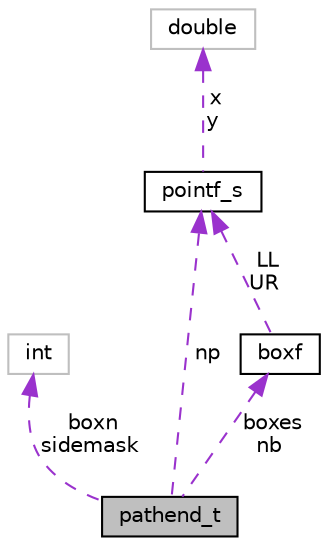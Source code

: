 digraph "pathend_t"
{
  bgcolor="transparent";
  edge [fontname="Helvetica",fontsize="10",labelfontname="Helvetica",labelfontsize="10"];
  node [fontname="Helvetica",fontsize="10",shape=record];
  Node1 [label="pathend_t",height=0.2,width=0.4,color="black", fillcolor="grey75", style="filled", fontcolor="black"];
  Node2 -> Node1 [dir="back",color="darkorchid3",fontsize="10",style="dashed",label=" boxn\nsidemask" ,fontname="Helvetica"];
  Node2 [label="int",height=0.2,width=0.4,color="grey75"];
  Node3 -> Node1 [dir="back",color="darkorchid3",fontsize="10",style="dashed",label=" boxes\nnb" ,fontname="Helvetica"];
  Node3 [label="boxf",height=0.2,width=0.4,color="black",URL="$structboxf.html"];
  Node4 -> Node3 [dir="back",color="darkorchid3",fontsize="10",style="dashed",label=" LL\nUR" ,fontname="Helvetica"];
  Node4 [label="pointf_s",height=0.2,width=0.4,color="black",URL="$structpointf__s.html"];
  Node5 -> Node4 [dir="back",color="darkorchid3",fontsize="10",style="dashed",label=" x\ny" ,fontname="Helvetica"];
  Node5 [label="double",height=0.2,width=0.4,color="grey75"];
  Node4 -> Node1 [dir="back",color="darkorchid3",fontsize="10",style="dashed",label=" np" ,fontname="Helvetica"];
}

